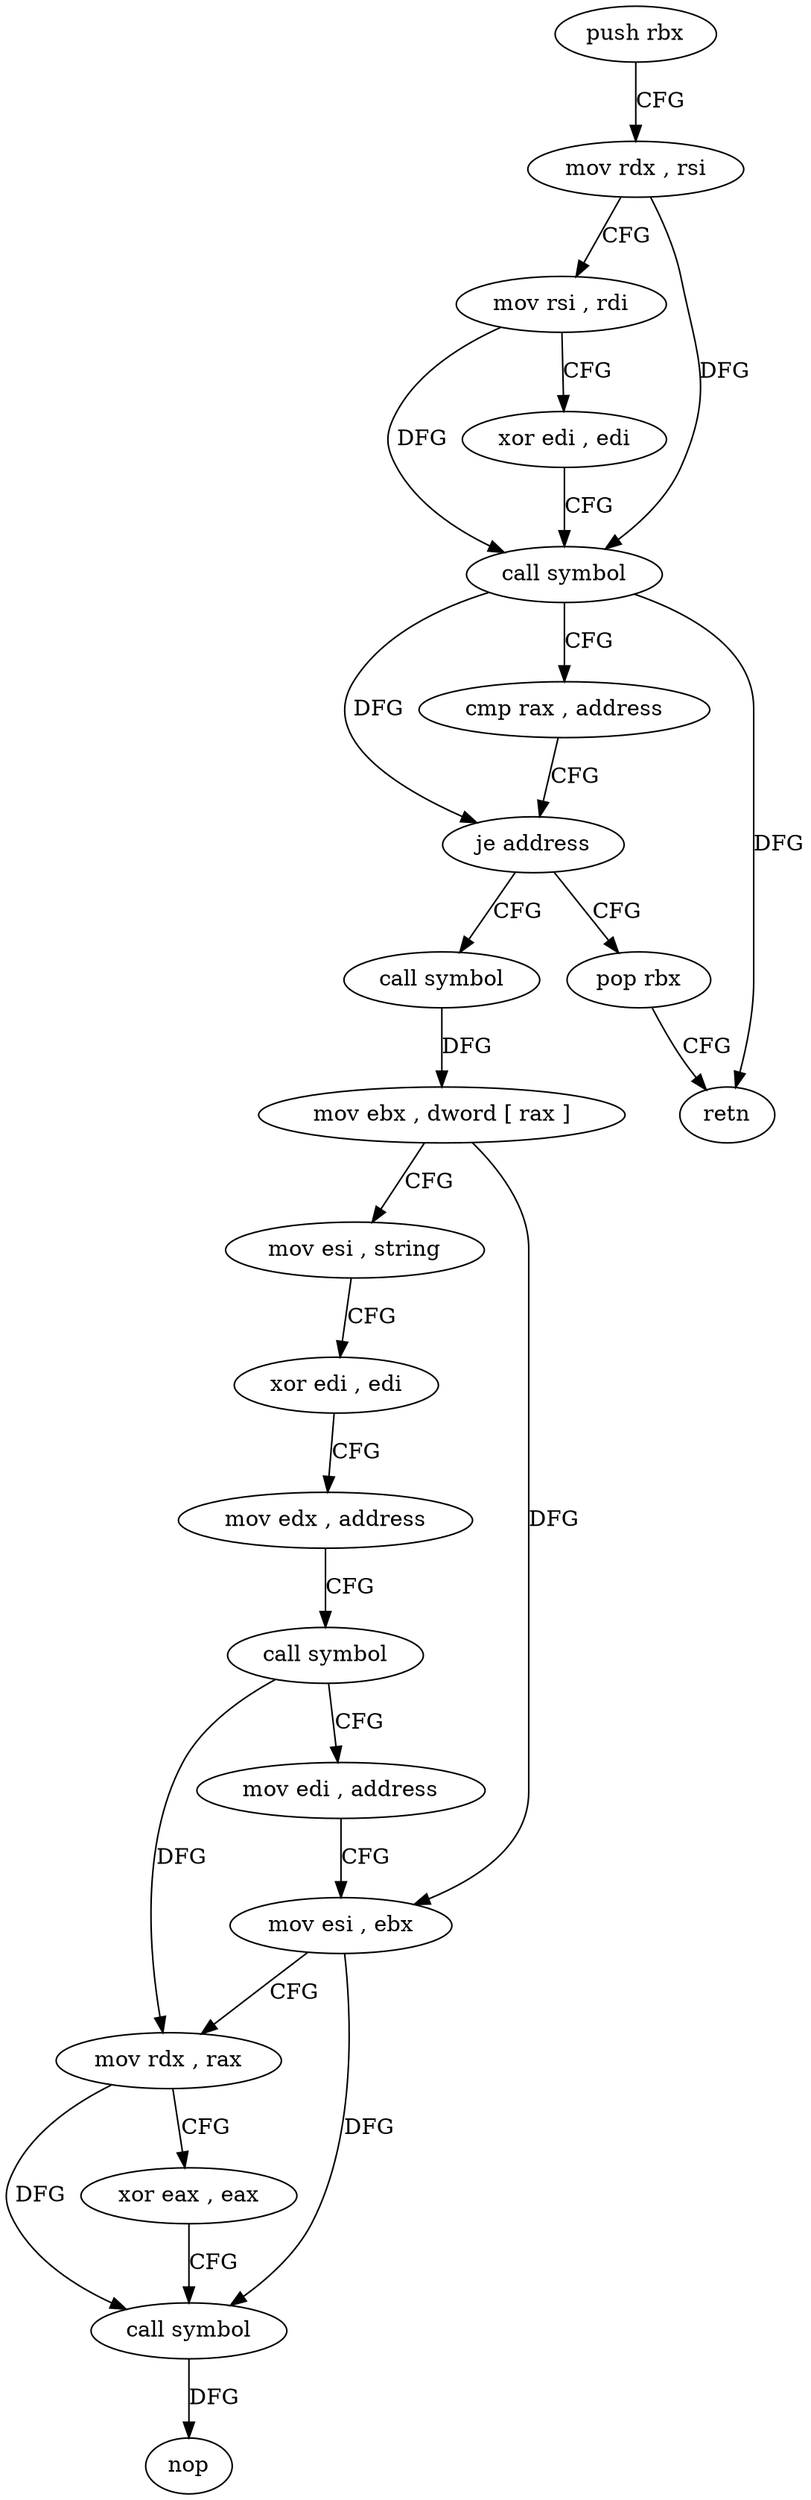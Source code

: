 digraph "func" {
"4203488" [label = "push rbx" ]
"4203489" [label = "mov rdx , rsi" ]
"4203492" [label = "mov rsi , rdi" ]
"4203495" [label = "xor edi , edi" ]
"4203497" [label = "call symbol" ]
"4203502" [label = "cmp rax , address" ]
"4203506" [label = "je address" ]
"4203510" [label = "call symbol" ]
"4203508" [label = "pop rbx" ]
"4203515" [label = "mov ebx , dword [ rax ]" ]
"4203517" [label = "mov esi , string" ]
"4203522" [label = "xor edi , edi" ]
"4203524" [label = "mov edx , address" ]
"4203529" [label = "call symbol" ]
"4203534" [label = "mov edi , address" ]
"4203539" [label = "mov esi , ebx" ]
"4203541" [label = "mov rdx , rax" ]
"4203544" [label = "xor eax , eax" ]
"4203546" [label = "call symbol" ]
"4203551" [label = "nop" ]
"4203509" [label = "retn" ]
"4203488" -> "4203489" [ label = "CFG" ]
"4203489" -> "4203492" [ label = "CFG" ]
"4203489" -> "4203497" [ label = "DFG" ]
"4203492" -> "4203495" [ label = "CFG" ]
"4203492" -> "4203497" [ label = "DFG" ]
"4203495" -> "4203497" [ label = "CFG" ]
"4203497" -> "4203502" [ label = "CFG" ]
"4203497" -> "4203506" [ label = "DFG" ]
"4203497" -> "4203509" [ label = "DFG" ]
"4203502" -> "4203506" [ label = "CFG" ]
"4203506" -> "4203510" [ label = "CFG" ]
"4203506" -> "4203508" [ label = "CFG" ]
"4203510" -> "4203515" [ label = "DFG" ]
"4203508" -> "4203509" [ label = "CFG" ]
"4203515" -> "4203517" [ label = "CFG" ]
"4203515" -> "4203539" [ label = "DFG" ]
"4203517" -> "4203522" [ label = "CFG" ]
"4203522" -> "4203524" [ label = "CFG" ]
"4203524" -> "4203529" [ label = "CFG" ]
"4203529" -> "4203534" [ label = "CFG" ]
"4203529" -> "4203541" [ label = "DFG" ]
"4203534" -> "4203539" [ label = "CFG" ]
"4203539" -> "4203541" [ label = "CFG" ]
"4203539" -> "4203546" [ label = "DFG" ]
"4203541" -> "4203544" [ label = "CFG" ]
"4203541" -> "4203546" [ label = "DFG" ]
"4203544" -> "4203546" [ label = "CFG" ]
"4203546" -> "4203551" [ label = "DFG" ]
}
